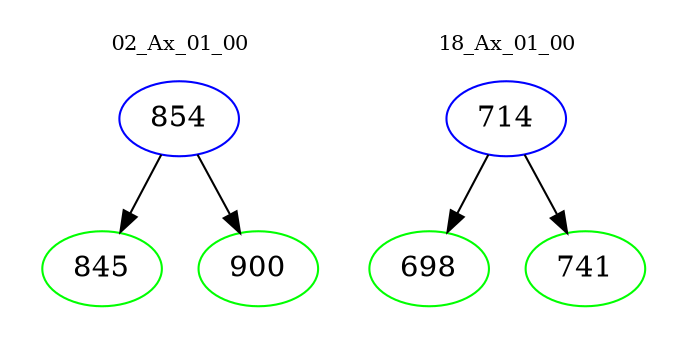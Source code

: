 digraph{
subgraph cluster_0 {
color = white
label = "02_Ax_01_00";
fontsize=10;
T0_854 [label="854", color="blue"]
T0_854 -> T0_845 [color="black"]
T0_845 [label="845", color="green"]
T0_854 -> T0_900 [color="black"]
T0_900 [label="900", color="green"]
}
subgraph cluster_1 {
color = white
label = "18_Ax_01_00";
fontsize=10;
T1_714 [label="714", color="blue"]
T1_714 -> T1_698 [color="black"]
T1_698 [label="698", color="green"]
T1_714 -> T1_741 [color="black"]
T1_741 [label="741", color="green"]
}
}
